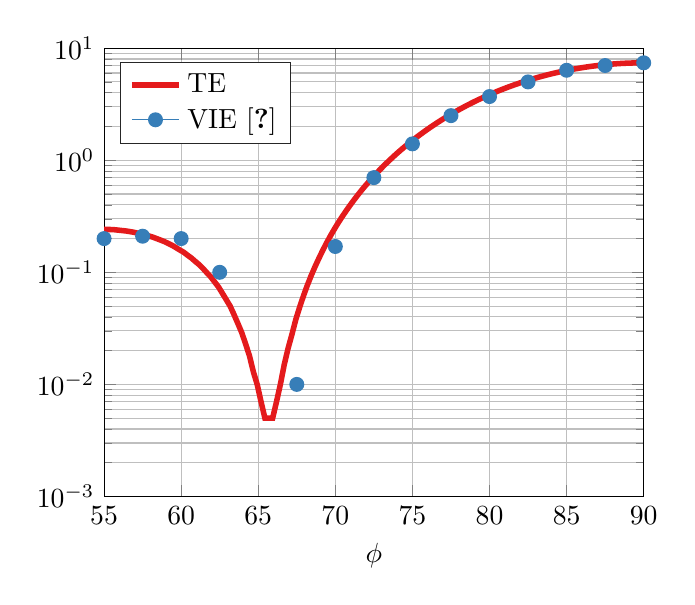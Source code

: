 % This file was created by matlab2tikz.
%
%The latest updates can be retrieved from
%  http://www.mathworks.com/matlabcentral/fileexchange/22022-matlab2tikz-matlab2tikz
%where you can also make suggestions and rate matlab2tikz.
%
\definecolor{mycolor1}{rgb}{0.894,0.102,0.11}%
\definecolor{mycolor2}{rgb}{0.216,0.494,0.722}%
%
\begin{tikzpicture}

\begin{axis}[%
xmin=55,
xmax=90,
xlabel={$\phi $},
ymode=log,
ymin=0.001,
ymax=10,
yminorticks=true,
axis background/.style={fill=white},
xmajorgrids,
ymajorgrids,
yminorgrids,
legend style={at={(0.03,0.97)}, anchor=north west, legend cell align=left, align=left, draw=white!15!black}
]
\addplot [color=mycolor1, line width=2.0pt]
  table[row sep=crcr]{%
0	0\\
0.251	2.296e-06\\
0.501	9.185e-06\\
0.752	2.066e-05\\
1.003	3.673e-05\\
1.253	5.737e-05\\
1.504	8.259e-05\\
1.755	0.0\\
2.006	0.0\\
2.256	0.0\\
2.507	0.0\\
2.758	0.0\\
3.008	0.0\\
3.259	0.0\\
3.51	0.0\\
3.76	0.001\\
4.011	0.001\\
4.262	0.001\\
4.513	0.001\\
4.763	0.001\\
5.014	0.001\\
5.265	0.001\\
5.515	0.001\\
5.766	0.001\\
6.017	0.001\\
6.267	0.001\\
6.518	0.002\\
6.769	0.002\\
7.019	0.002\\
7.27	0.002\\
7.521	0.002\\
7.772	0.002\\
8.022	0.002\\
8.273	0.002\\
8.524	0.003\\
8.774	0.003\\
9.025	0.003\\
9.276	0.003\\
9.526	0.003\\
9.777	0.003\\
10.028	0.003\\
10.279	0.004\\
10.529	0.004\\
10.78	0.004\\
11.031	0.004\\
11.281	0.004\\
11.532	0.004\\
11.783	0.005\\
12.033	0.005\\
12.284	0.005\\
12.535	0.005\\
12.786	0.005\\
13.036	0.006\\
13.287	0.006\\
13.538	0.006\\
13.788	0.006\\
14.039	0.006\\
14.29	0.006\\
14.54	0.007\\
14.791	0.007\\
15.042	0.007\\
15.292	0.007\\
15.543	0.007\\
15.794	0.008\\
16.045	0.008\\
16.295	0.008\\
16.546	0.008\\
16.797	0.008\\
17.047	0.008\\
17.298	0.009\\
17.549	0.009\\
17.799	0.009\\
18.05	0.009\\
18.301	0.009\\
18.552	0.009\\
18.802	0.009\\
19.053	0.009\\
19.304	0.01\\
19.554	0.01\\
19.805	0.01\\
20.056	0.01\\
20.306	0.01\\
20.557	0.01\\
20.808	0.01\\
21.058	0.01\\
21.309	0.01\\
21.56	0.01\\
21.811	0.01\\
22.061	0.01\\
22.312	0.01\\
22.563	0.01\\
22.813	0.01\\
23.064	0.01\\
23.315	0.01\\
23.565	0.01\\
23.816	0.01\\
24.067	0.01\\
24.318	0.01\\
24.568	0.01\\
24.819	0.009\\
25.07	0.009\\
25.32	0.009\\
25.571	0.009\\
25.822	0.009\\
26.072	0.009\\
26.323	0.008\\
26.574	0.008\\
26.825	0.008\\
27.075	0.008\\
27.326	0.008\\
27.577	0.007\\
27.827	0.007\\
28.078	0.007\\
28.329	0.007\\
28.579	0.006\\
28.83	0.006\\
29.081	0.006\\
29.331	0.005\\
29.582	0.005\\
29.833	0.005\\
30.084	0.005\\
30.334	0.004\\
30.585	0.004\\
30.836	0.004\\
31.086	0.004\\
31.337	0.003\\
31.588	0.003\\
31.838	0.003\\
32.089	0.003\\
32.34	0.002\\
32.591	0.002\\
32.841	0.002\\
33.092	0.002\\
33.343	0.002\\
33.593	0.002\\
33.844	0.002\\
34.095	0.002\\
34.345	0.002\\
34.596	0.002\\
34.847	0.002\\
35.097	0.003\\
35.348	0.003\\
35.599	0.003\\
35.85	0.004\\
36.1	0.004\\
36.351	0.004\\
36.602	0.005\\
36.852	0.006\\
37.103	0.006\\
37.354	0.007\\
37.604	0.008\\
37.855	0.009\\
38.106	0.01\\
38.357	0.011\\
38.607	0.013\\
38.858	0.014\\
39.109	0.016\\
39.359	0.017\\
39.61	0.019\\
39.861	0.021\\
40.111	0.023\\
40.362	0.025\\
40.613	0.027\\
40.864	0.029\\
41.114	0.032\\
41.365	0.034\\
41.616	0.037\\
41.866	0.04\\
42.117	0.043\\
42.368	0.046\\
42.618	0.049\\
42.869	0.052\\
43.12	0.056\\
43.37	0.06\\
43.621	0.063\\
43.872	0.067\\
44.123	0.071\\
44.373	0.075\\
44.624	0.079\\
44.875	0.084\\
45.125	0.088\\
45.376	0.093\\
45.627	0.097\\
45.877	0.102\\
46.128	0.107\\
46.379	0.112\\
46.63	0.117\\
46.88	0.122\\
47.131	0.127\\
47.382	0.132\\
47.632	0.137\\
47.883	0.142\\
48.134	0.148\\
48.384	0.153\\
48.635	0.158\\
48.886	0.163\\
49.136	0.168\\
49.387	0.173\\
49.638	0.178\\
49.889	0.183\\
50.139	0.188\\
50.39	0.193\\
50.641	0.198\\
50.891	0.202\\
51.142	0.206\\
51.393	0.21\\
51.643	0.214\\
51.894	0.218\\
52.145	0.222\\
52.396	0.225\\
52.646	0.228\\
52.897	0.231\\
53.148	0.233\\
53.398	0.236\\
53.649	0.237\\
53.9	0.239\\
54.15	0.24\\
54.401	0.241\\
54.652	0.242\\
54.903	0.242\\
55.153	0.241\\
55.404	0.241\\
55.655	0.24\\
55.905	0.238\\
56.156	0.236\\
56.407	0.234\\
56.657	0.231\\
56.908	0.228\\
57.159	0.224\\
57.409	0.22\\
57.66	0.216\\
57.911	0.211\\
58.162	0.206\\
58.412	0.2\\
58.663	0.194\\
58.914	0.188\\
59.164	0.181\\
59.415	0.174\\
59.666	0.166\\
59.916	0.158\\
60.167	0.151\\
60.418	0.142\\
60.669	0.134\\
60.919	0.125\\
61.17	0.117\\
61.421	0.108\\
61.671	0.099\\
61.922	0.091\\
62.173	0.082\\
62.423	0.074\\
62.674	0.065\\
62.925	0.057\\
63.175	0.05\\
63.426	0.042\\
63.677	0.035\\
63.928	0.029\\
64.178	0.023\\
64.429	0.018\\
64.68	0.013\\
64.93	0.01\\
65.181	0.007\\
65.432	0.005\\
65.682	0.005\\
65.933	0.005\\
66.184	0.007\\
66.435	0.01\\
66.685	0.015\\
66.936	0.021\\
67.187	0.028\\
67.437	0.038\\
67.688	0.049\\
67.939	0.062\\
68.189	0.077\\
68.44	0.094\\
68.691	0.113\\
68.942	0.134\\
69.192	0.158\\
69.443	0.184\\
69.694	0.213\\
69.944	0.244\\
70.195	0.278\\
70.446	0.314\\
70.696	0.353\\
70.947	0.395\\
71.198	0.44\\
71.448	0.488\\
71.699	0.539\\
71.95	0.593\\
72.201	0.65\\
72.451	0.71\\
72.702	0.774\\
72.953	0.84\\
73.203	0.91\\
73.454	0.982\\
73.705	1.058\\
73.955	1.138\\
74.206	1.22\\
74.457	1.305\\
74.708	1.394\\
74.958	1.485\\
75.209	1.58\\
75.46	1.678\\
75.71	1.778\\
75.961	1.882\\
76.212	1.988\\
76.462	2.097\\
76.713	2.208\\
76.964	2.322\\
77.214	2.438\\
77.465	2.557\\
77.716	2.677\\
77.967	2.8\\
78.217	2.924\\
78.468	3.051\\
78.719	3.178\\
78.969	3.308\\
79.22	3.438\\
79.471	3.569\\
79.721	3.701\\
79.972	3.834\\
80.223	3.968\\
80.474	4.102\\
80.724	4.235\\
80.975	4.369\\
81.226	4.502\\
81.476	4.635\\
81.727	4.767\\
81.978	4.898\\
82.228	5.028\\
82.479	5.157\\
82.73	5.284\\
82.981	5.409\\
83.231	5.532\\
83.482	5.653\\
83.733	5.771\\
83.983	5.887\\
84.234	6.0\\
84.485	6.109\\
84.735	6.216\\
84.986	6.319\\
85.237	6.418\\
85.487	6.513\\
85.738	6.604\\
85.989	6.691\\
86.24	6.774\\
86.49	6.852\\
86.741	6.925\\
86.992	6.994\\
87.242	7.057\\
87.493	7.116\\
87.744	7.169\\
87.994	7.217\\
88.245	7.26\\
88.496	7.297\\
88.747	7.328\\
88.997	7.354\\
89.248	7.374\\
89.499	7.388\\
89.749	7.397\\
90	7.4\\
};
\addlegendentry{TE}

\addplot [color=mycolor2, draw=none, mark size=2.5pt, mark=*, mark options={solid, fill=gray, mycolor2}]
  table[row sep=crcr]{%
90	7.4\\
87.5	7\\
85	6.35\\
82.5	5\\
80	3.7\\
77.5	2.5\\
75	1.4\\
72.5	0.7\\
70	0.17\\
67.5	0.01\\
65	0\\
62.5	0.1\\
60	0.2\\
57.5	0.21\\
55	0.2\\
};
\addlegendentry{VIE \cite{Richmond1965}}

\end{axis}
\end{tikzpicture}%
